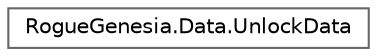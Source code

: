 digraph "Graphical Class Hierarchy"
{
 // LATEX_PDF_SIZE
  bgcolor="transparent";
  edge [fontname=Helvetica,fontsize=10,labelfontname=Helvetica,labelfontsize=10];
  node [fontname=Helvetica,fontsize=10,shape=box,height=0.2,width=0.4];
  rankdir="LR";
  Node0 [label="RogueGenesia.Data.UnlockData",height=0.2,width=0.4,color="grey40", fillcolor="white", style="filled",URL="$struct_rogue_genesia_1_1_data_1_1_unlock_data.html",tooltip=" "];
}
